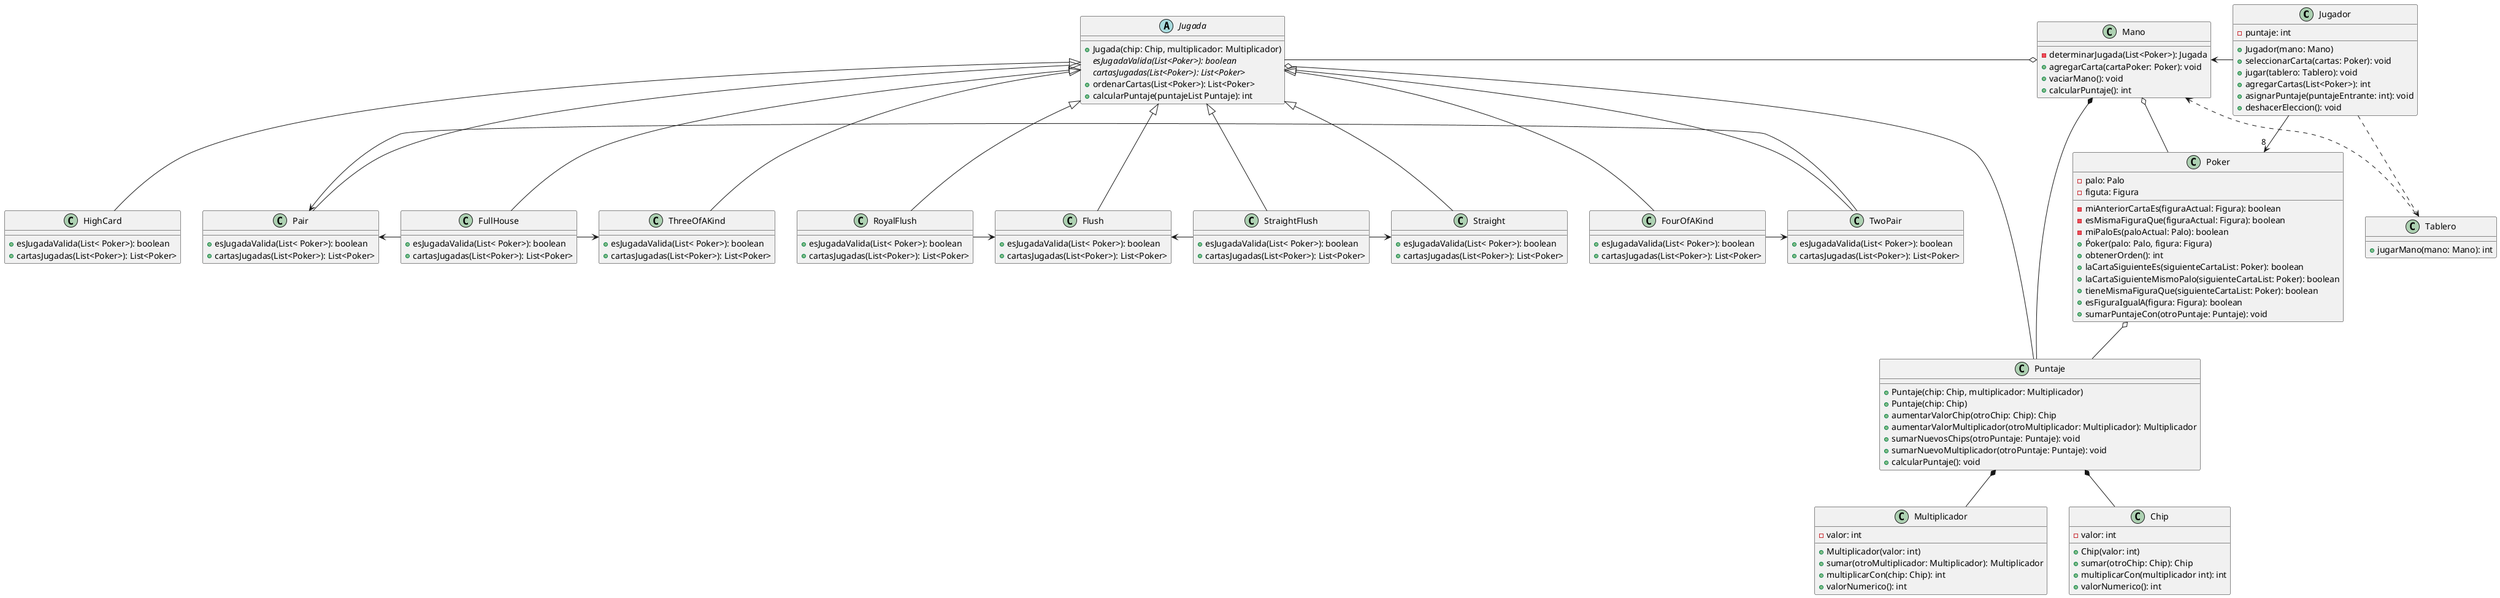 @startuml diagramaClases


class Jugador {
    - puntaje: int

    + Jugador(mano: Mano)
    + seleccionarCarta(cartas: Poker): void
    + jugar(tablero: Tablero): void
    + agregarCartas(List<Poker>): int
    + asignarPuntaje(puntajeEntrante: int): void
    + deshacerEleccion(): void


}

class Mano {
    - determinarJugada(List<Poker>): Jugada
    + agregarCarta(cartaPoker: Poker): void
    + vaciarMano(): void
    + calcularPuntaje(): int
}

class Puntaje{
    + Puntaje(chip: Chip, multiplicador: Multiplicador)
    + Puntaje(chip: Chip)
    + aumentarValorChip(otroChip: Chip): Chip
    + aumentarValorMultiplicador(otroMultiplicador: Multiplicador): Multiplicador
    + sumarNuevosChips(otroPuntaje: Puntaje): void
    + sumarNuevoMultiplicador(otroPuntaje: Puntaje): void
    + calcularPuntaje(): void


}

class Multiplicador{
    - valor: int
    + Multiplicador(valor: int)
    + sumar(otroMultiplicador: Multiplicador): Multiplicador
    + multiplicarCon(chip: Chip): int
    + valorNumerico(): int
}

class Chip{
    - valor: int
    + Chip(valor: int)
    + sumar(otroChip: Chip): Chip
    + multiplicarCon(multiplicador int): int
    + valorNumerico(): int
}

class Poker {
    - palo: Palo
    - figuta: Figura
    - miAnteriorCartaEs(figuraActual: Figura): boolean
    - esMismaFiguraQue(figuraActual: Figura): boolean
    - miPaloEs(paloActual: Palo): boolean
    + Ṕoker(palo: Palo, figura: Figura)
    + obtenerOrden(): int
    + laCartaSiguienteEs(siguienteCartaList: Poker): boolean
    + laCartaSiguienteMismoPalo(siguienteCartaList: Poker): boolean
    + tieneMismaFiguraQue(siguienteCartaList: Poker): boolean
    + esFiguraIgualA(figura: Figura): boolean
    + sumarPuntajeCon(otroPuntaje: Puntaje): void
}





abstract class Jugada{
    +Jugada(chip: Chip, multiplicador: Multiplicador)
    {abstract} esJugadaValida(List<Poker>): boolean
    {abstract} cartasJugadas(List<Poker>): List<Poker>
    + ordenarCartas(List<Poker>): List<Poker>
    + calcularPuntaje(puntajeList Puntaje): int
}



class RoyalFlush extends Jugada{

    + esJugadaValida(List< Poker>): boolean
    + cartasJugadas(List<Poker>): List<Poker>
}

class StraightFlush extends Jugada{

    + esJugadaValida(List< Poker>): boolean
    + cartasJugadas(List<Poker>): List<Poker>
}

class FourOfAKind extends Jugada{

    + esJugadaValida(List< Poker>): boolean
    + cartasJugadas(List<Poker>): List<Poker>
}

class FullHouse extends Jugada{

    + esJugadaValida(List< Poker>): boolean
    + cartasJugadas(List<Poker>): List<Poker>

}

class Flush extends Jugada{
    + esJugadaValida(List< Poker>): boolean
    + cartasJugadas(List<Poker>): List<Poker>
}

class Straight extends Jugada{
    + esJugadaValida(List< Poker>): boolean
    + cartasJugadas(List<Poker>): List<Poker>
}

class ThreeOfAKind extends Jugada{
    + esJugadaValida(List< Poker>): boolean
    + cartasJugadas(List<Poker>): List<Poker>
}

class TwoPair extends Jugada{

    + esJugadaValida(List< Poker>): boolean
    + cartasJugadas(List<Poker>): List<Poker>
}

class Pair extends Jugada{
    + esJugadaValida(List< Poker>): boolean
    + cartasJugadas(List<Poker>): List<Poker>
}

class HighCard extends Jugada{
    + esJugadaValida(List< Poker>): boolean
    + cartasJugadas(List<Poker>): List<Poker>
}


class Tablero {
    + jugarMano(mano: Mano): int
}


Jugador -right-> "8 " Poker
Jugador -left-> Mano
Jugador ..> Tablero

Mano o-- Poker
Mano *-up- Puntaje
Mano <.. Tablero
Mano o-left- Jugada

Puntaje *-- Chip
Puntaje *-- Multiplicador

Jugada o-left- Puntaje

Poker o-- Puntaje

FourOfAKind --right> TwoPair
FullHouse -left-> Pair
FullHouse -right-> ThreeOfAKind
RoyalFlush -right-> Flush
StraightFlush -right-> Straight
StraightFlush -left-> Flush
TwoPair -left-> Pair
@enduml